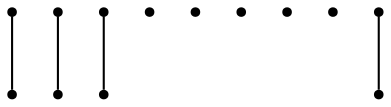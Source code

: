 graph {
  node [shape=point,comment="{\"directed\":false,\"doi\":\"10.1007/978-3-030-04414-5_5\",\"figure\":\"1 (3)\"}"]

  v0 [pos="1555.5395528987567,795.7710834234788"]
  v1 [pos="1554.9060850816502,979.1740155649317"]
  v2 [pos="1543.9158127030419,990.9590941116995"]
  v3 [pos="1540.4954235092805,789.9920162907837"]
  v4 [pos="1527.5005898511636,827.5934216692167"]
  v5 [pos="1484.6980495129771,885.568560735107"]
  v6 [pos="1519.1420513158182,868.1077767618307"]
  v7 [pos="1517.6168195289165,950.1781796389972"]
  v8 [pos="1490.4885062111748,930.1085220382724"]
  v9 [pos="1452.8897876237143,874.986910038497"]
  v10 [pos="1412.635457742145,886.1187209823694"]
  v11 [pos="1374.5648813011571,895.5534732393412"]
  v12 [pos="1372.0488147896867,879.6375827343225"]

  v1 -- v2 [id="-3",pos="1554.9060850816502,979.1740155649317 1543.9158127030419,990.9590941116995 1543.9158127030419,990.9590941116995 1543.9158127030419,990.9590941116995"]
  v0 -- v3 [id="-4",pos="1555.5395528987567,795.7710834234788 1540.4954235092805,789.9920162907837 1540.4954235092805,789.9920162907837 1540.4954235092805,789.9920162907837"]
  v12 -- v11 [id="-12",pos="1372.0488147896867,879.6375827343225 1374.5648813011571,895.5534732393412 1374.5648813011571,895.5534732393412 1374.5648813011571,895.5534732393412"]
  v4 -- v5 [id="-17",pos="1527.5005898511636,827.5934216692167 1484.6980495129771,885.568560735107 1484.6980495129771,885.568560735107 1484.6980495129771,885.568560735107"]
}